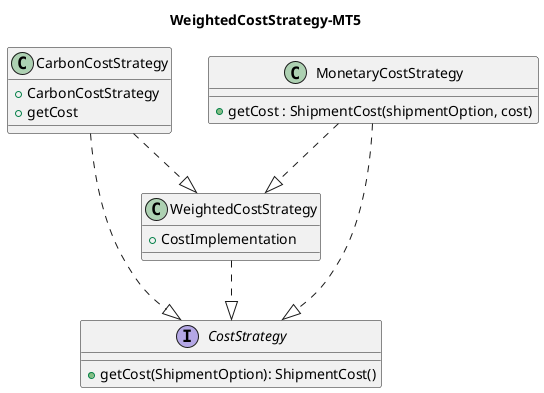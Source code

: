 ./gradlew -q clean :test --tests 'com.amazon.ata.*
@startuml
'https://plantuml.com/sequence-diagram

@startuml
Title WeightedCostStrategy-MT5


class CarbonCostStrategy {
+ CarbonCostStrategy
+ getCost
}

class MonetaryCostStrategy{
+ getCost : ShipmentCost(shipmentOption, cost)
}

class WeightedCostStrategy{
+ CostImplementation
}

interface CostStrategy{
+ getCost(ShipmentOption): ShipmentCost()
}

CarbonCostStrategy ..|>  CostStrategy
MonetaryCostStrategy ..|>  CostStrategy
WeightedCostStrategy ..|> CostStrategy
CarbonCostStrategy ..|> WeightedCostStrategy
MonetaryCostStrategy ..|> WeightedCostStrategy

@enduml